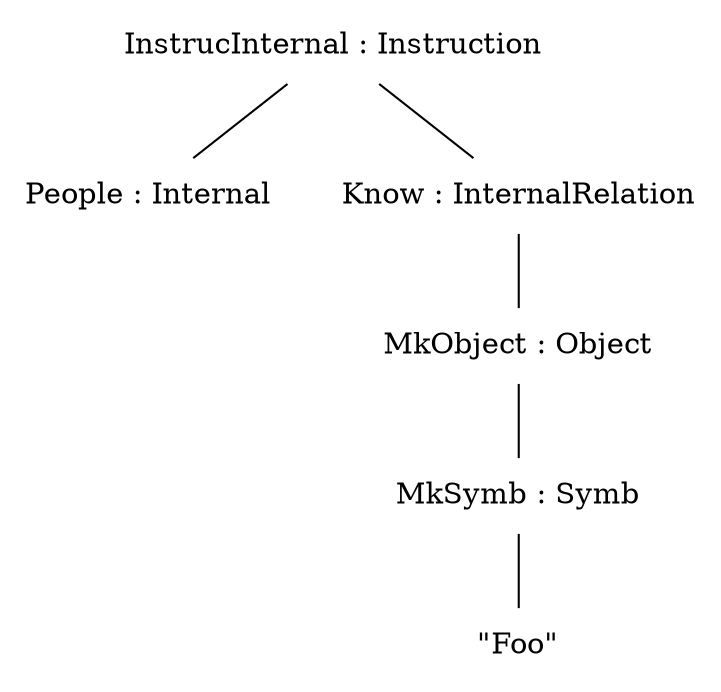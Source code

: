 graph {
n0[label = "InstrucInternal : Instruction", style = "solid", shape = "plaintext"] ;
n0_0[label = "People : Internal", style = "solid", shape = "plaintext"] ;
n0 -- n0_0 [style = "solid"];
n1_0[label = "Know : InternalRelation", style = "solid", shape = "plaintext"] ;
n0 -- n1_0 [style = "solid"];
n0_1_0[label = "MkObject : Object", style = "solid", shape = "plaintext"] ;
n1_0 -- n0_1_0 [style = "solid"];
n0_0_1_0[label = "MkSymb : Symb", style = "solid", shape = "plaintext"] ;
n0_1_0 -- n0_0_1_0 [style = "solid"];
n0_0_0_1_0[label = "\"Foo\"", style = "solid", shape = "plaintext"] ;
n0_0_1_0 -- n0_0_0_1_0 [style = "solid"];
}
